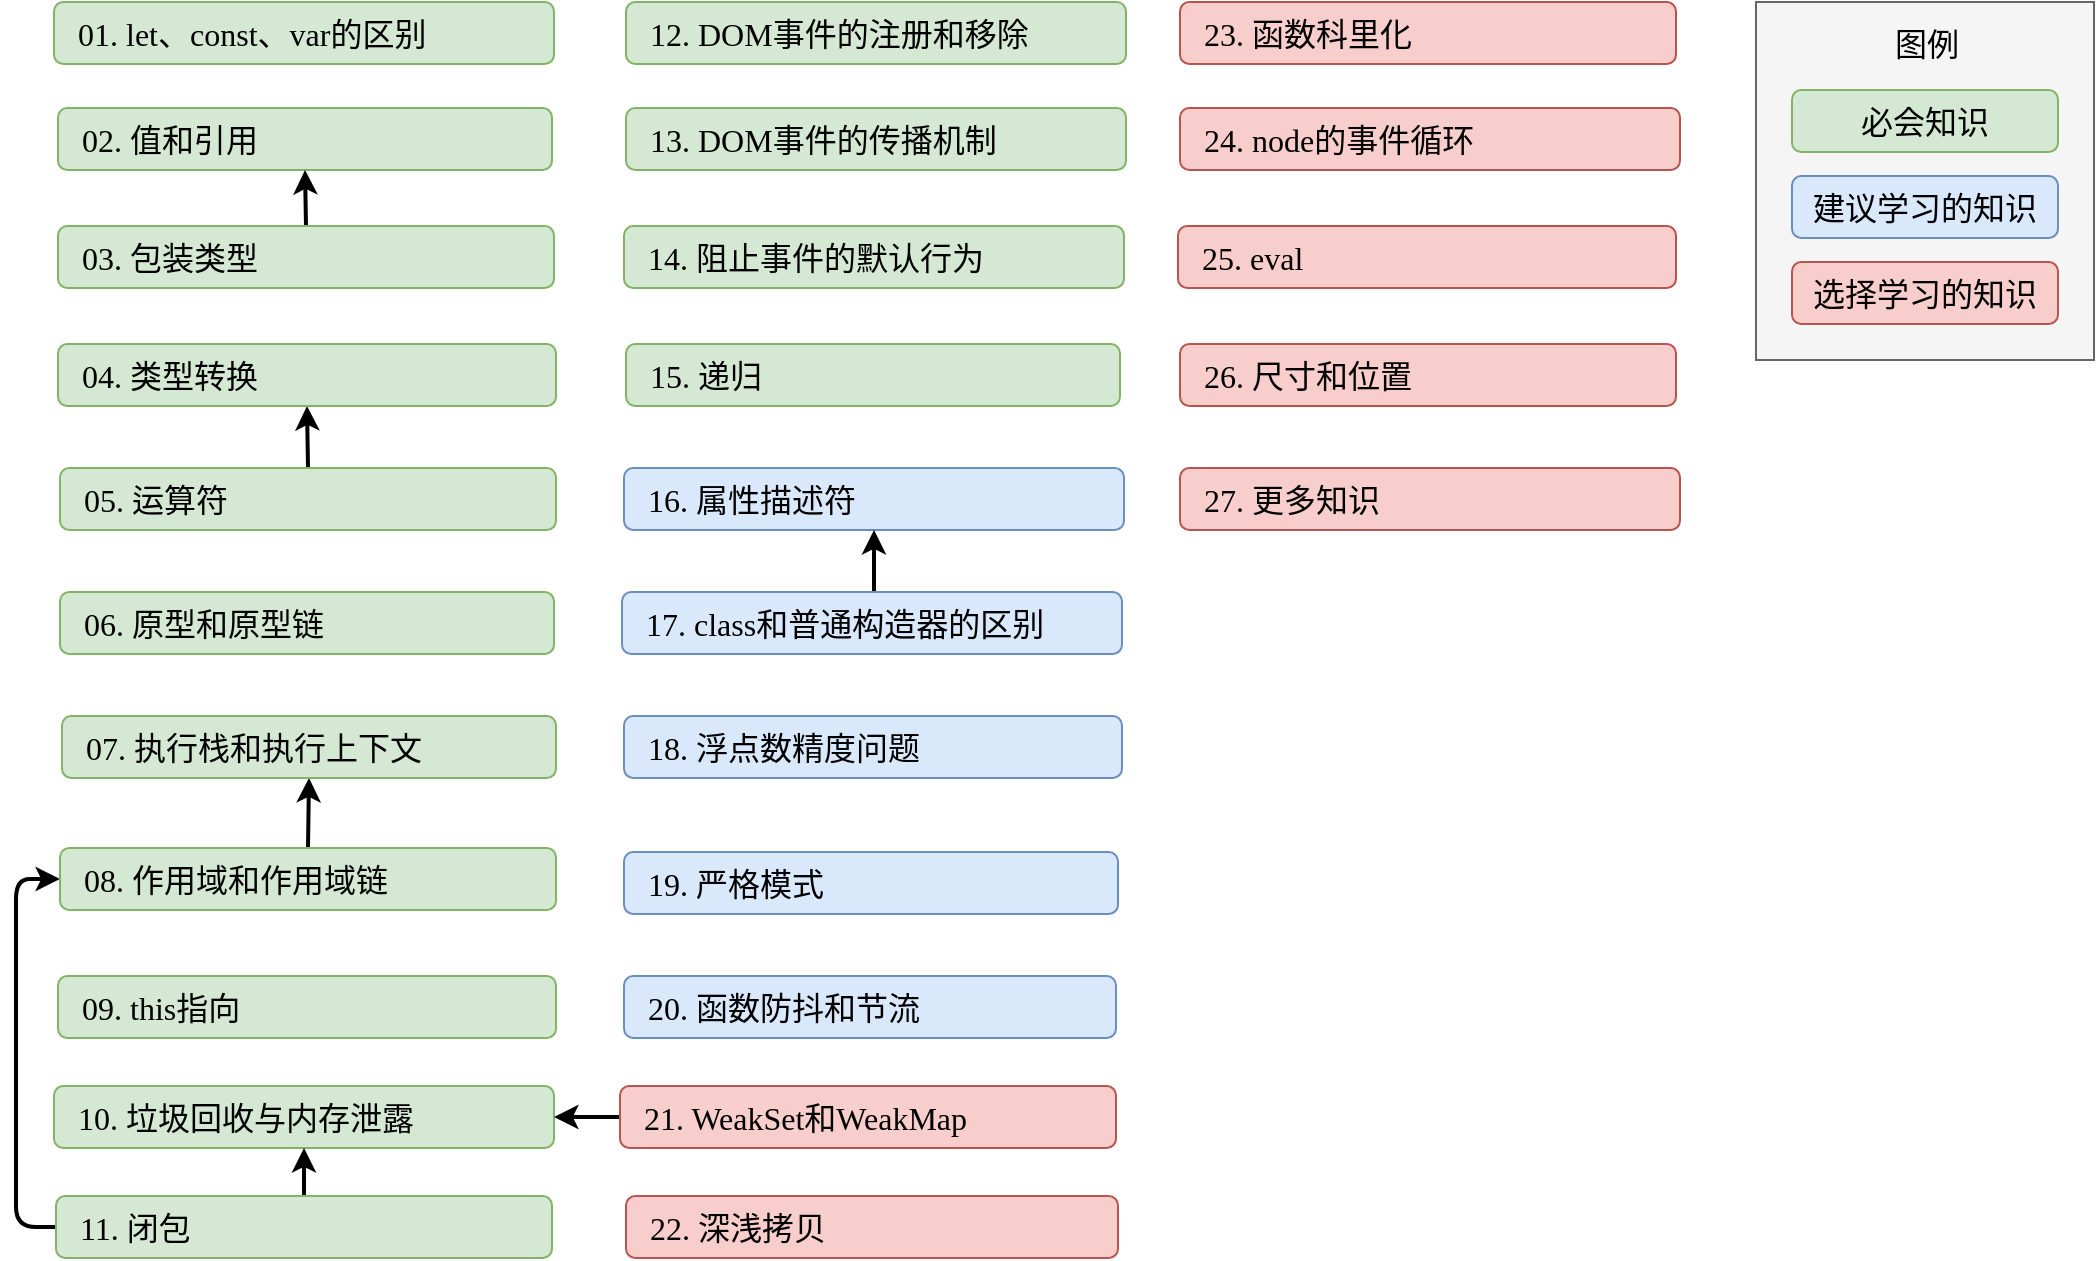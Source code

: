 <mxfile>
    <diagram id="QFoU5hE6jV3CWI5dNyLY" name="第 1 页">
        <mxGraphModel dx="1186" dy="859" grid="0" gridSize="10" guides="1" tooltips="1" connect="1" arrows="1" fold="1" page="1" pageScale="1" pageWidth="1654" pageHeight="1169" background="#ffffff" math="0" shadow="0">
            <root>
                <mxCell id="0"/>
                <mxCell id="1" parent="0"/>
                <mxCell id="2" value="&lt;font color=&quot;#000000&quot;&gt;02. 值和引用&lt;/font&gt;" style="rounded=1;whiteSpace=wrap;html=1;fillColor=#d5e8d4;strokeColor=#82b366;fontSize=16;fontFamily=Roboto Mono;align=left;spacingLeft=10;" parent="1" vertex="1">
                    <mxGeometry x="142" y="190" width="247" height="31" as="geometry"/>
                </mxCell>
                <mxCell id="9" value="&lt;font color=&quot;#000000&quot;&gt;10. 垃圾回收与内存泄露&lt;/font&gt;" style="rounded=1;whiteSpace=wrap;html=1;fillColor=#d5e8d4;strokeColor=#82b366;fontSize=16;fontFamily=Roboto Mono;align=left;spacingLeft=10;" parent="1" vertex="1">
                    <mxGeometry x="140" y="679" width="250" height="31" as="geometry"/>
                </mxCell>
                <mxCell id="69" style="edgeStyle=none;html=1;strokeColor=#000000;strokeWidth=2;" parent="1" source="11" target="9" edge="1">
                    <mxGeometry relative="1" as="geometry"/>
                </mxCell>
                <mxCell id="70" style="edgeStyle=orthogonalEdgeStyle;html=1;entryX=0;entryY=0.5;entryDx=0;entryDy=0;strokeColor=#000000;strokeWidth=2;" parent="1" source="11" target="20" edge="1">
                    <mxGeometry relative="1" as="geometry">
                        <Array as="points">
                            <mxPoint x="121" y="750"/>
                            <mxPoint x="121" y="576"/>
                        </Array>
                    </mxGeometry>
                </mxCell>
                <mxCell id="11" value="&lt;font color=&quot;#000000&quot;&gt;11. 闭包&lt;/font&gt;" style="rounded=1;whiteSpace=wrap;html=1;fillColor=#d5e8d4;strokeColor=#82b366;fontSize=16;fontFamily=Roboto Mono;align=left;spacingLeft=10;" parent="1" vertex="1">
                    <mxGeometry x="141" y="734" width="248" height="31" as="geometry"/>
                </mxCell>
                <mxCell id="14" value="&lt;font color=&quot;#000000&quot;&gt;22. 深浅拷贝&lt;/font&gt;" style="rounded=1;whiteSpace=wrap;html=1;fillColor=#f8cecc;strokeColor=#b85450;fontSize=16;fontFamily=Roboto Mono;align=left;spacingLeft=10;" parent="1" vertex="1">
                    <mxGeometry x="426" y="734" width="246" height="31" as="geometry"/>
                </mxCell>
                <mxCell id="17" value="&lt;font color=&quot;#000000&quot;&gt;09. this指向&lt;/font&gt;" style="rounded=1;whiteSpace=wrap;html=1;fillColor=#d5e8d4;strokeColor=#82b366;fontSize=16;fontFamily=Roboto Mono;align=left;spacingLeft=10;" parent="1" vertex="1">
                    <mxGeometry x="142" y="624" width="249" height="31" as="geometry"/>
                </mxCell>
                <mxCell id="18" value="&lt;font color=&quot;#000000&quot;&gt;16. 属性描述符&lt;/font&gt;" style="rounded=1;whiteSpace=wrap;html=1;fillColor=#dae8fc;strokeColor=#6c8ebf;fontSize=16;fontFamily=Roboto Mono;align=left;spacingLeft=10;" parent="1" vertex="1">
                    <mxGeometry x="425" y="370" width="250" height="31" as="geometry"/>
                </mxCell>
                <mxCell id="63" style="edgeStyle=orthogonalEdgeStyle;rounded=0;orthogonalLoop=1;jettySize=auto;html=1;exitX=0.5;exitY=0;exitDx=0;exitDy=0;entryX=0.5;entryY=1;entryDx=0;entryDy=0;strokeColor=#000000;spacingLeft=10;strokeWidth=2;" parent="1" source="20" target="54" edge="1">
                    <mxGeometry relative="1" as="geometry"/>
                </mxCell>
                <mxCell id="20" value="&lt;font color=&quot;#000000&quot;&gt;08. 作用域和作用域链&lt;/font&gt;" style="rounded=1;whiteSpace=wrap;html=1;fillColor=#d5e8d4;strokeColor=#82b366;fontSize=16;fontFamily=Roboto Mono;align=left;spacingLeft=10;" parent="1" vertex="1">
                    <mxGeometry x="143" y="560" width="248" height="31" as="geometry"/>
                </mxCell>
                <mxCell id="62" style="edgeStyle=orthogonalEdgeStyle;rounded=0;orthogonalLoop=1;jettySize=auto;html=1;exitX=0.5;exitY=0;exitDx=0;exitDy=0;entryX=0.5;entryY=1;entryDx=0;entryDy=0;strokeColor=#000000;spacingLeft=10;strokeWidth=2;" parent="1" source="23" target="60" edge="1">
                    <mxGeometry relative="1" as="geometry"/>
                </mxCell>
                <mxCell id="23" value="&lt;font color=&quot;#000000&quot;&gt;05. 运算符&lt;/font&gt;" style="rounded=1;whiteSpace=wrap;html=1;fillColor=#d5e8d4;strokeColor=#82b366;fontSize=16;fontFamily=Roboto Mono;align=left;spacingLeft=10;" parent="1" vertex="1">
                    <mxGeometry x="143" y="370" width="248" height="31" as="geometry"/>
                </mxCell>
                <mxCell id="61" style="edgeStyle=orthogonalEdgeStyle;rounded=0;orthogonalLoop=1;jettySize=auto;html=1;exitX=0.5;exitY=0;exitDx=0;exitDy=0;entryX=0.5;entryY=1;entryDx=0;entryDy=0;strokeColor=#000000;spacingLeft=10;strokeWidth=2;" parent="1" source="24" target="2" edge="1">
                    <mxGeometry relative="1" as="geometry"/>
                </mxCell>
                <mxCell id="24" value="&lt;font color=&quot;#000000&quot;&gt;03. 包装类型&lt;/font&gt;" style="rounded=1;whiteSpace=wrap;html=1;fillColor=#d5e8d4;strokeColor=#82b366;fontSize=16;fontFamily=Roboto Mono;align=left;spacingLeft=10;" parent="1" vertex="1">
                    <mxGeometry x="142" y="249" width="248" height="31" as="geometry"/>
                </mxCell>
                <mxCell id="25" value="&lt;font color=&quot;#000000&quot;&gt;19. 严格模式&lt;/font&gt;" style="rounded=1;whiteSpace=wrap;html=1;fillColor=#dae8fc;strokeColor=#6c8ebf;fontSize=16;fontFamily=Roboto Mono;align=left;spacingLeft=10;" parent="1" vertex="1">
                    <mxGeometry x="425" y="562" width="247" height="31" as="geometry"/>
                </mxCell>
                <mxCell id="26" value="&lt;font color=&quot;#000000&quot;&gt;18. 浮点数精度问题&lt;/font&gt;" style="rounded=1;whiteSpace=wrap;html=1;fillColor=#dae8fc;strokeColor=#6c8ebf;fontSize=16;fontFamily=Roboto Mono;align=left;spacingLeft=10;" parent="1" vertex="1">
                    <mxGeometry x="425" y="494" width="249" height="31" as="geometry"/>
                </mxCell>
                <mxCell id="28" value="&lt;font color=&quot;#000000&quot;&gt;13. DOM事件的传播机制&lt;/font&gt;" style="rounded=1;whiteSpace=wrap;html=1;fillColor=#d5e8d4;strokeColor=#82b366;fontSize=16;fontFamily=Roboto Mono;align=left;spacingLeft=10;" parent="1" vertex="1">
                    <mxGeometry x="426" y="190" width="250" height="31" as="geometry"/>
                </mxCell>
                <mxCell id="29" value="&lt;font color=&quot;#000000&quot;&gt;14. 阻止事件的默认行为&lt;/font&gt;" style="rounded=1;whiteSpace=wrap;html=1;fillColor=#d5e8d4;strokeColor=#82b366;fontSize=16;fontFamily=Roboto Mono;align=left;spacingLeft=10;" parent="1" vertex="1">
                    <mxGeometry x="425" y="249" width="250" height="31" as="geometry"/>
                </mxCell>
                <mxCell id="30" value="&lt;font color=&quot;#000000&quot;&gt;20. 函数防抖和节流&lt;/font&gt;" style="rounded=1;whiteSpace=wrap;html=1;fillColor=#dae8fc;strokeColor=#6c8ebf;fontSize=16;fontFamily=Roboto Mono;align=left;spacingLeft=10;" parent="1" vertex="1">
                    <mxGeometry x="425" y="624" width="246" height="31" as="geometry"/>
                </mxCell>
                <mxCell id="31" value="&lt;font color=&quot;#000000&quot;&gt;01. let、const、var的区别&lt;/font&gt;" style="rounded=1;whiteSpace=wrap;html=1;fillColor=#d5e8d4;strokeColor=#82b366;fontSize=16;fontFamily=Roboto Mono;align=left;spacingLeft=10;" parent="1" vertex="1">
                    <mxGeometry x="140" y="137" width="250" height="31" as="geometry"/>
                </mxCell>
                <mxCell id="65" style="edgeStyle=orthogonalEdgeStyle;rounded=0;orthogonalLoop=1;jettySize=auto;html=1;exitX=0.5;exitY=0;exitDx=0;exitDy=0;entryX=0.5;entryY=1;entryDx=0;entryDy=0;strokeColor=#000000;spacingLeft=10;strokeWidth=2;" parent="1" source="32" target="18" edge="1">
                    <mxGeometry relative="1" as="geometry"/>
                </mxCell>
                <mxCell id="32" value="&lt;font color=&quot;#000000&quot;&gt;17. class和普通构造器的区别&lt;/font&gt;" style="rounded=1;whiteSpace=wrap;html=1;fillColor=#dae8fc;strokeColor=#6c8ebf;fontSize=16;fontFamily=Roboto Mono;align=left;spacingLeft=10;" parent="1" vertex="1">
                    <mxGeometry x="424" y="432" width="250" height="31" as="geometry"/>
                </mxCell>
                <mxCell id="33" value="&lt;font color=&quot;#000000&quot;&gt;12. DOM事件的注册和移除&lt;/font&gt;" style="rounded=1;whiteSpace=wrap;html=1;fillColor=#d5e8d4;strokeColor=#82b366;fontSize=16;fontFamily=Roboto Mono;align=left;spacingLeft=10;" parent="1" vertex="1">
                    <mxGeometry x="426" y="137" width="250" height="31" as="geometry"/>
                </mxCell>
                <mxCell id="34" value="&lt;font color=&quot;#000000&quot;&gt;26. 尺寸和位置&lt;/font&gt;" style="rounded=1;whiteSpace=wrap;html=1;fontSize=16;fontFamily=Roboto Mono;fillColor=#F8CECC;strokeColor=#B85450;align=left;spacingLeft=10;" parent="1" vertex="1">
                    <mxGeometry x="703" y="308" width="248" height="31" as="geometry"/>
                </mxCell>
                <mxCell id="68" style="edgeStyle=none;html=1;exitX=0;exitY=0.5;exitDx=0;exitDy=0;entryX=1;entryY=0.5;entryDx=0;entryDy=0;strokeWidth=2;strokeColor=#000000;" parent="1" source="36" target="9" edge="1">
                    <mxGeometry relative="1" as="geometry"/>
                </mxCell>
                <mxCell id="36" value="&lt;font color=&quot;#000000&quot;&gt;21. WeakSet和WeakMap&lt;/font&gt;" style="rounded=1;whiteSpace=wrap;html=1;fillColor=#f8cecc;strokeColor=#b85450;fontSize=16;fontFamily=Roboto Mono;align=left;spacingLeft=10;" parent="1" vertex="1">
                    <mxGeometry x="423" y="679" width="248" height="31" as="geometry"/>
                </mxCell>
                <mxCell id="37" value="&lt;font color=&quot;#000000&quot;&gt;24. node的事件循环&lt;/font&gt;" style="rounded=1;whiteSpace=wrap;html=1;fillColor=#f8cecc;strokeColor=#b85450;fontSize=16;fontFamily=Roboto Mono;align=left;spacingLeft=10;" parent="1" vertex="1">
                    <mxGeometry x="703" y="190" width="250" height="31" as="geometry"/>
                </mxCell>
                <mxCell id="40" value="&lt;font color=&quot;#000000&quot;&gt;27. 更多知识&lt;/font&gt;" style="rounded=1;whiteSpace=wrap;html=1;fillColor=#f8cecc;strokeColor=#b85450;fontSize=16;fontFamily=Roboto Mono;align=left;spacingLeft=10;" parent="1" vertex="1">
                    <mxGeometry x="703" y="370" width="250" height="31" as="geometry"/>
                </mxCell>
                <mxCell id="42" value="&lt;font color=&quot;#000000&quot;&gt;23. 函数科里化&lt;/font&gt;" style="rounded=1;whiteSpace=wrap;html=1;fillColor=#f8cecc;strokeColor=#b85450;fontSize=16;fontFamily=Roboto Mono;align=left;spacingLeft=10;" parent="1" vertex="1">
                    <mxGeometry x="703" y="137" width="248" height="31" as="geometry"/>
                </mxCell>
                <mxCell id="43" value="&lt;font color=&quot;#000000&quot;&gt;25. eval&lt;/font&gt;" style="rounded=1;whiteSpace=wrap;html=1;fontSize=16;fontFamily=Roboto Mono;fillColor=#F8CECC;strokeColor=#B85450;align=left;spacingLeft=10;" parent="1" vertex="1">
                    <mxGeometry x="702" y="249" width="249" height="31" as="geometry"/>
                </mxCell>
                <mxCell id="47" value="&lt;font color=&quot;#000000&quot;&gt;06. 原型和原型链&lt;/font&gt;" style="rounded=1;whiteSpace=wrap;html=1;fillColor=#d5e8d4;strokeColor=#82b366;fontSize=16;fontFamily=Roboto Mono;align=left;spacingLeft=10;" parent="1" vertex="1">
                    <mxGeometry x="143" y="432" width="247" height="31" as="geometry"/>
                </mxCell>
                <mxCell id="53" value="&lt;font color=&quot;#000000&quot;&gt;15. 递归&lt;/font&gt;" style="rounded=1;whiteSpace=wrap;html=1;fillColor=#d5e8d4;strokeColor=#82b366;fontSize=16;fontFamily=Roboto Mono;align=left;spacingLeft=10;" parent="1" vertex="1">
                    <mxGeometry x="426" y="308" width="247" height="31" as="geometry"/>
                </mxCell>
                <mxCell id="54" value="&lt;font color=&quot;#000000&quot;&gt;07. 执行栈和执行上下文&lt;/font&gt;" style="rounded=1;whiteSpace=wrap;html=1;fillColor=#d5e8d4;strokeColor=#82b366;fontSize=16;fontFamily=Roboto Mono;align=left;spacingLeft=10;" parent="1" vertex="1">
                    <mxGeometry x="144" y="494" width="247" height="31" as="geometry"/>
                </mxCell>
                <mxCell id="60" value="&lt;font color=&quot;#000000&quot;&gt;04. 类型转换&lt;/font&gt;" style="rounded=1;whiteSpace=wrap;html=1;fillColor=#d5e8d4;strokeColor=#82b366;fontSize=16;fontFamily=Roboto Mono;align=left;spacingLeft=10;" parent="1" vertex="1">
                    <mxGeometry x="142" y="308" width="249" height="31" as="geometry"/>
                </mxCell>
                <mxCell id="16" value="" style="rounded=0;whiteSpace=wrap;html=1;fontFamily=Roboto Mono;fontSize=16;fillColor=#f5f5f5;strokeColor=#666666;fontColor=#333333;" parent="1" vertex="1">
                    <mxGeometry x="991" y="137" width="169" height="179" as="geometry"/>
                </mxCell>
                <mxCell id="3" value="&lt;font color=&quot;#000000&quot;&gt;图例&lt;/font&gt;" style="text;html=1;align=center;verticalAlign=middle;resizable=0;points=[];autosize=1;strokeColor=none;fontSize=16;fontFamily=Roboto Mono;" parent="1" vertex="1">
                    <mxGeometry x="1054.5" y="146" width="42" height="23" as="geometry"/>
                </mxCell>
                <mxCell id="4" value="&lt;font color=&quot;#000000&quot;&gt;必会知识&lt;/font&gt;" style="rounded=1;whiteSpace=wrap;html=1;fillColor=#d5e8d4;strokeColor=#82b366;fontSize=16;fontFamily=Roboto Mono;" parent="1" vertex="1">
                    <mxGeometry x="1009" y="181" width="133" height="31" as="geometry"/>
                </mxCell>
                <mxCell id="5" value="&lt;font color=&quot;#000000&quot;&gt;建议学习的知识&lt;/font&gt;" style="rounded=1;whiteSpace=wrap;html=1;fillColor=#dae8fc;strokeColor=#6c8ebf;fontSize=16;fontFamily=Roboto Mono;" parent="1" vertex="1">
                    <mxGeometry x="1009" y="224" width="133" height="31" as="geometry"/>
                </mxCell>
                <mxCell id="6" value="&lt;font color=&quot;#000000&quot;&gt;选择学习的知识&lt;/font&gt;" style="rounded=1;whiteSpace=wrap;html=1;fillColor=#f8cecc;strokeColor=#b85450;fontSize=16;fontFamily=Roboto Mono;" parent="1" vertex="1">
                    <mxGeometry x="1009" y="267" width="133" height="31" as="geometry"/>
                </mxCell>
            </root>
        </mxGraphModel>
    </diagram>
</mxfile>